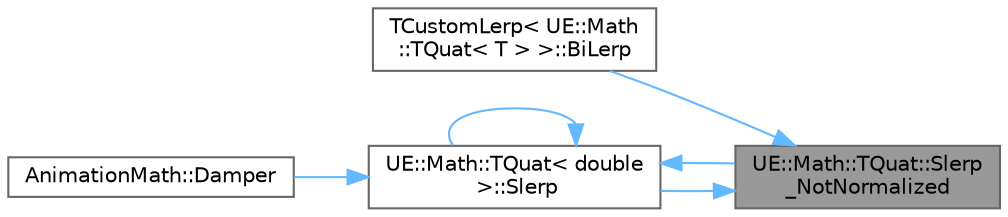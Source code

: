 digraph "UE::Math::TQuat::Slerp_NotNormalized"
{
 // INTERACTIVE_SVG=YES
 // LATEX_PDF_SIZE
  bgcolor="transparent";
  edge [fontname=Helvetica,fontsize=10,labelfontname=Helvetica,labelfontsize=10];
  node [fontname=Helvetica,fontsize=10,shape=box,height=0.2,width=0.4];
  rankdir="RL";
  Node1 [id="Node000001",label="UE::Math::TQuat::Slerp\l_NotNormalized",height=0.2,width=0.4,color="gray40", fillcolor="grey60", style="filled", fontcolor="black",tooltip="Spherical interpolation."];
  Node1 -> Node2 [id="edge1_Node000001_Node000002",dir="back",color="steelblue1",style="solid",tooltip=" "];
  Node2 [id="Node000002",label="TCustomLerp\< UE::Math\l::TQuat\< T \> \>::BiLerp",height=0.2,width=0.4,color="grey40", fillcolor="white", style="filled",URL="$d3/dff/structTCustomLerp_3_01UE_1_1Math_1_1TQuat_3_01T_01_4_01_4.html#a87c9ca1d76c0b38adb867dd9de0376c3",tooltip=" "];
  Node1 -> Node3 [id="edge2_Node000001_Node000003",dir="back",color="steelblue1",style="solid",tooltip=" "];
  Node3 [id="Node000003",label="UE::Math::TQuat\< double\l \>::Slerp",height=0.2,width=0.4,color="grey40", fillcolor="white", style="filled",URL="$d6/d4a/structUE_1_1Math_1_1TQuat.html#a2fb6474451f49624f73b8dfe078af8ff",tooltip=" "];
  Node3 -> Node4 [id="edge3_Node000003_Node000004",dir="back",color="steelblue1",style="solid",tooltip=" "];
  Node4 [id="Node000004",label="AnimationMath::Damper",height=0.2,width=0.4,color="grey40", fillcolor="white", style="filled",URL="$de/d39/namespaceAnimationMath.html#a125fca79a7b901f6a057a07c8183d432",tooltip=" "];
  Node3 -> Node3 [id="edge4_Node000003_Node000003",dir="back",color="steelblue1",style="solid",tooltip=" "];
  Node3 -> Node1 [id="edge5_Node000003_Node000001",dir="back",color="steelblue1",style="solid",tooltip=" "];
}
